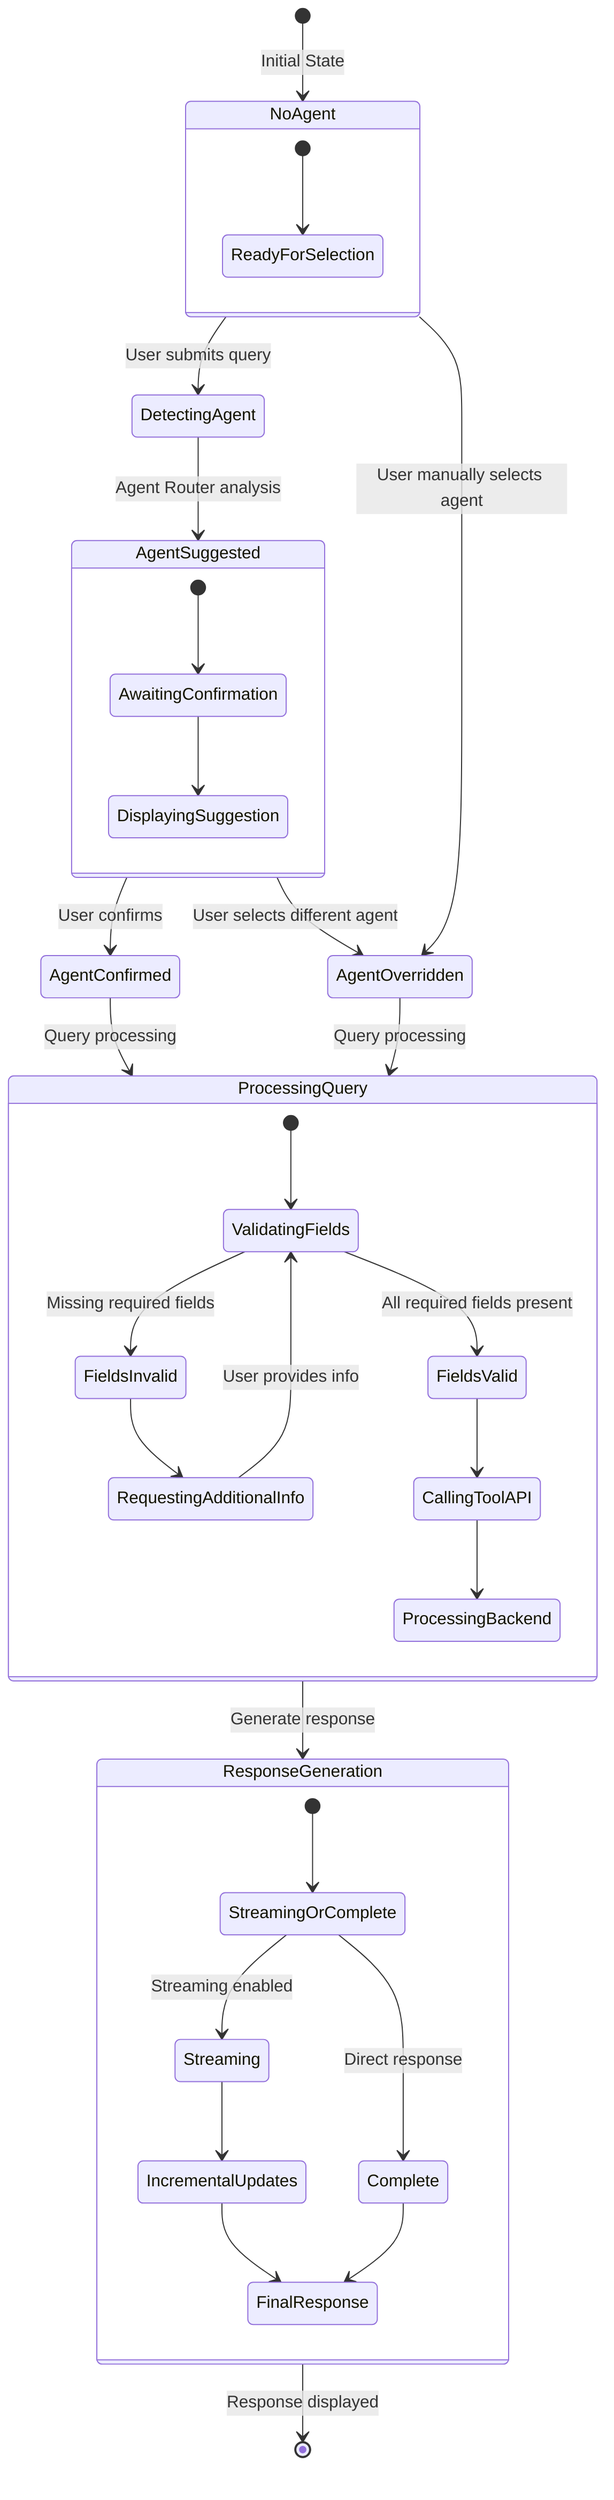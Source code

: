 stateDiagram-v2
    [*] --> NoAgent: Initial State
    NoAgent --> DetectingAgent: User submits query
    DetectingAgent --> AgentSuggested: Agent Router analysis
    AgentSuggested --> AgentConfirmed: User confirms
    AgentSuggested --> AgentOverridden: User selects different agent
    NoAgent --> AgentOverridden: User manually selects agent
    AgentConfirmed --> ProcessingQuery: Query processing
    AgentOverridden --> ProcessingQuery: Query processing
    ProcessingQuery --> ResponseGeneration: Generate response
    ResponseGeneration --> [*]: Response displayed
    
    state NoAgent {
        [*] --> ReadyForSelection
    }
    
    state AgentSuggested {
        [*] --> AwaitingConfirmation
        AwaitingConfirmation --> DisplayingSuggestion
    }
    
    state ProcessingQuery {
        [*] --> ValidatingFields
        ValidatingFields --> FieldsValid: All required fields present
        ValidatingFields --> FieldsInvalid: Missing required fields
        FieldsInvalid --> RequestingAdditionalInfo
        RequestingAdditionalInfo --> ValidatingFields: User provides info
        FieldsValid --> CallingToolAPI
        CallingToolAPI --> ProcessingBackend
    }
    
    state ResponseGeneration {
        [*] --> StreamingOrComplete
        StreamingOrComplete --> Streaming: Streaming enabled
        StreamingOrComplete --> Complete: Direct response
        Streaming --> IncrementalUpdates
        IncrementalUpdates --> FinalResponse
        Complete --> FinalResponse
    }